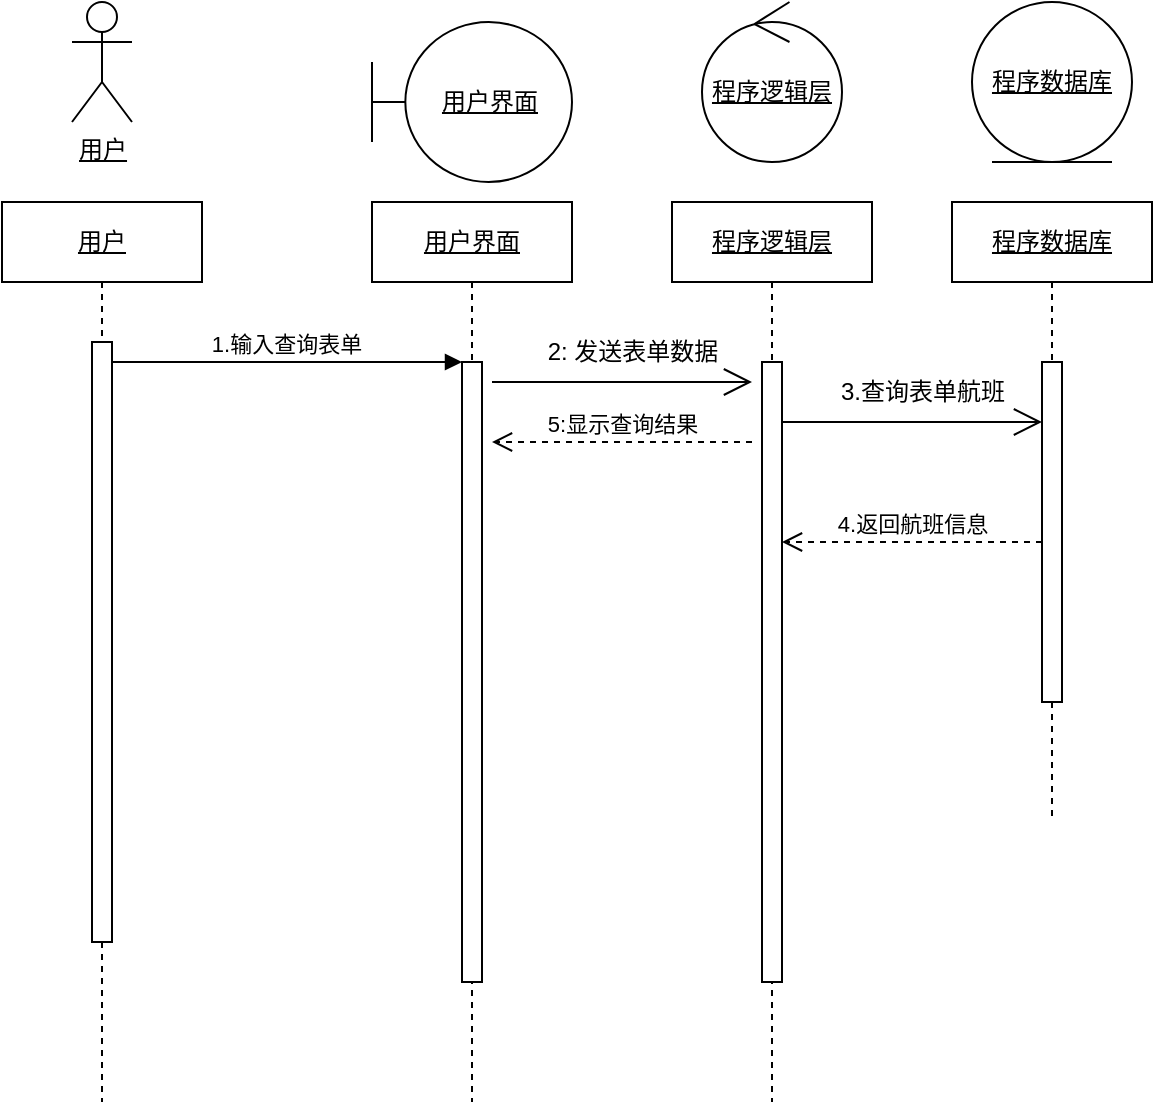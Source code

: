<mxfile version="21.2.1" type="github">
  <diagram name="第 1 页" id="rglEDFyk3wj6aJLoS3HV">
    <mxGraphModel dx="1235" dy="1863" grid="1" gridSize="10" guides="1" tooltips="1" connect="1" arrows="1" fold="1" page="1" pageScale="1" pageWidth="827" pageHeight="1169" math="0" shadow="0">
      <root>
        <mxCell id="0" />
        <mxCell id="1" parent="0" />
        <mxCell id="sTDOF5yO2RP8pIO-FYVl-1" value="&lt;u&gt;用户&lt;/u&gt;" style="shape=umlLifeline;perimeter=lifelinePerimeter;whiteSpace=wrap;html=1;container=0;dropTarget=0;collapsible=0;recursiveResize=0;outlineConnect=0;portConstraint=eastwest;newEdgeStyle={&quot;edgeStyle&quot;:&quot;elbowEdgeStyle&quot;,&quot;elbow&quot;:&quot;vertical&quot;,&quot;curved&quot;:0,&quot;rounded&quot;:0};" vertex="1" parent="1">
          <mxGeometry x="35" y="40" width="100" height="450" as="geometry" />
        </mxCell>
        <mxCell id="sTDOF5yO2RP8pIO-FYVl-2" value="" style="html=1;points=[];perimeter=orthogonalPerimeter;outlineConnect=0;targetShapes=umlLifeline;portConstraint=eastwest;newEdgeStyle={&quot;edgeStyle&quot;:&quot;elbowEdgeStyle&quot;,&quot;elbow&quot;:&quot;vertical&quot;,&quot;curved&quot;:0,&quot;rounded&quot;:0};" vertex="1" parent="sTDOF5yO2RP8pIO-FYVl-1">
          <mxGeometry x="45" y="70" width="10" height="300" as="geometry" />
        </mxCell>
        <mxCell id="sTDOF5yO2RP8pIO-FYVl-4" value="&lt;u&gt;用户界面&lt;/u&gt;" style="shape=umlLifeline;perimeter=lifelinePerimeter;whiteSpace=wrap;html=1;container=0;dropTarget=0;collapsible=0;recursiveResize=0;outlineConnect=0;portConstraint=eastwest;newEdgeStyle={&quot;edgeStyle&quot;:&quot;elbowEdgeStyle&quot;,&quot;elbow&quot;:&quot;vertical&quot;,&quot;curved&quot;:0,&quot;rounded&quot;:0};" vertex="1" parent="1">
          <mxGeometry x="220" y="40" width="100" height="450" as="geometry" />
        </mxCell>
        <mxCell id="sTDOF5yO2RP8pIO-FYVl-5" value="" style="html=1;points=[];perimeter=orthogonalPerimeter;outlineConnect=0;targetShapes=umlLifeline;portConstraint=eastwest;newEdgeStyle={&quot;edgeStyle&quot;:&quot;elbowEdgeStyle&quot;,&quot;elbow&quot;:&quot;vertical&quot;,&quot;curved&quot;:0,&quot;rounded&quot;:0};" vertex="1" parent="sTDOF5yO2RP8pIO-FYVl-4">
          <mxGeometry x="45" y="80" width="10" height="310" as="geometry" />
        </mxCell>
        <mxCell id="sTDOF5yO2RP8pIO-FYVl-6" value="1.输入查询表单" style="html=1;verticalAlign=bottom;endArrow=block;edgeStyle=elbowEdgeStyle;elbow=vertical;curved=0;rounded=0;" edge="1" parent="1" source="sTDOF5yO2RP8pIO-FYVl-2" target="sTDOF5yO2RP8pIO-FYVl-5">
          <mxGeometry x="-0.005" relative="1" as="geometry">
            <mxPoint x="195" y="130" as="sourcePoint" />
            <Array as="points">
              <mxPoint x="180" y="120" />
            </Array>
            <mxPoint as="offset" />
          </mxGeometry>
        </mxCell>
        <mxCell id="sTDOF5yO2RP8pIO-FYVl-7" value="&lt;u&gt;程序逻辑层&lt;/u&gt;" style="shape=umlLifeline;perimeter=lifelinePerimeter;whiteSpace=wrap;html=1;container=0;dropTarget=0;collapsible=0;recursiveResize=0;outlineConnect=0;portConstraint=eastwest;newEdgeStyle={&quot;edgeStyle&quot;:&quot;elbowEdgeStyle&quot;,&quot;elbow&quot;:&quot;vertical&quot;,&quot;curved&quot;:0,&quot;rounded&quot;:0};" vertex="1" parent="1">
          <mxGeometry x="370" y="40" width="100" height="450" as="geometry" />
        </mxCell>
        <mxCell id="sTDOF5yO2RP8pIO-FYVl-8" value="" style="html=1;points=[];perimeter=orthogonalPerimeter;outlineConnect=0;targetShapes=umlLifeline;portConstraint=eastwest;newEdgeStyle={&quot;edgeStyle&quot;:&quot;elbowEdgeStyle&quot;,&quot;elbow&quot;:&quot;vertical&quot;,&quot;curved&quot;:0,&quot;rounded&quot;:0};" vertex="1" parent="sTDOF5yO2RP8pIO-FYVl-7">
          <mxGeometry x="45" y="80" width="10" height="310" as="geometry" />
        </mxCell>
        <mxCell id="sTDOF5yO2RP8pIO-FYVl-9" value="&lt;u&gt;程序数据库&lt;/u&gt;" style="shape=umlLifeline;perimeter=lifelinePerimeter;whiteSpace=wrap;html=1;container=0;dropTarget=0;collapsible=0;recursiveResize=0;outlineConnect=0;portConstraint=eastwest;newEdgeStyle={&quot;edgeStyle&quot;:&quot;elbowEdgeStyle&quot;,&quot;elbow&quot;:&quot;vertical&quot;,&quot;curved&quot;:0,&quot;rounded&quot;:0};" vertex="1" parent="1">
          <mxGeometry x="510" y="40" width="100" height="310" as="geometry" />
        </mxCell>
        <mxCell id="sTDOF5yO2RP8pIO-FYVl-10" value="" style="html=1;points=[];perimeter=orthogonalPerimeter;outlineConnect=0;targetShapes=umlLifeline;portConstraint=eastwest;newEdgeStyle={&quot;edgeStyle&quot;:&quot;elbowEdgeStyle&quot;,&quot;elbow&quot;:&quot;vertical&quot;,&quot;curved&quot;:0,&quot;rounded&quot;:0};" vertex="1" parent="sTDOF5yO2RP8pIO-FYVl-9">
          <mxGeometry x="45" y="80" width="10" height="170" as="geometry" />
        </mxCell>
        <mxCell id="sTDOF5yO2RP8pIO-FYVl-13" value="" style="endArrow=open;endFill=1;endSize=12;html=1;rounded=0;" edge="1" parent="1">
          <mxGeometry width="160" relative="1" as="geometry">
            <mxPoint x="280" y="130" as="sourcePoint" />
            <mxPoint x="410" y="130" as="targetPoint" />
          </mxGeometry>
        </mxCell>
        <mxCell id="sTDOF5yO2RP8pIO-FYVl-14" value="&lt;u style=&quot;border-color: var(--border-color);&quot;&gt;用户界面&lt;/u&gt;" style="shape=umlBoundary;whiteSpace=wrap;html=1;" vertex="1" parent="1">
          <mxGeometry x="220" y="-50" width="100" height="80" as="geometry" />
        </mxCell>
        <mxCell id="sTDOF5yO2RP8pIO-FYVl-15" value="&lt;u style=&quot;border-color: var(--border-color);&quot;&gt;程序逻辑层&lt;/u&gt;" style="ellipse;shape=umlControl;whiteSpace=wrap;html=1;" vertex="1" parent="1">
          <mxGeometry x="385" y="-60" width="70" height="80" as="geometry" />
        </mxCell>
        <mxCell id="sTDOF5yO2RP8pIO-FYVl-16" value="&lt;u style=&quot;border-color: var(--border-color);&quot;&gt;程序数据库&lt;/u&gt;" style="ellipse;shape=umlEntity;whiteSpace=wrap;html=1;" vertex="1" parent="1">
          <mxGeometry x="520" y="-60" width="80" height="80" as="geometry" />
        </mxCell>
        <mxCell id="sTDOF5yO2RP8pIO-FYVl-18" value="5:显示查询结果" style="html=1;verticalAlign=bottom;endArrow=open;dashed=1;endSize=8;edgeStyle=elbowEdgeStyle;elbow=vertical;curved=0;rounded=0;" edge="1" parent="1">
          <mxGeometry x="0.006" relative="1" as="geometry">
            <mxPoint x="410" y="160" as="sourcePoint" />
            <mxPoint x="280" y="160.09" as="targetPoint" />
            <mxPoint as="offset" />
          </mxGeometry>
        </mxCell>
        <mxCell id="sTDOF5yO2RP8pIO-FYVl-19" value="4.返回航班信息" style="html=1;verticalAlign=bottom;endArrow=open;dashed=1;endSize=8;edgeStyle=elbowEdgeStyle;elbow=vertical;curved=0;rounded=0;" edge="1" parent="1">
          <mxGeometry relative="1" as="geometry">
            <mxPoint x="555" y="210" as="sourcePoint" />
            <mxPoint x="425" y="210.09" as="targetPoint" />
          </mxGeometry>
        </mxCell>
        <mxCell id="sTDOF5yO2RP8pIO-FYVl-20" value="&lt;u style=&quot;border-color: var(--border-color);&quot;&gt;用户&lt;/u&gt;" style="shape=umlActor;verticalLabelPosition=bottom;verticalAlign=top;html=1;outlineConnect=0;" vertex="1" parent="1">
          <mxGeometry x="70" y="-60" width="30" height="60" as="geometry" />
        </mxCell>
        <mxCell id="sTDOF5yO2RP8pIO-FYVl-26" value="2: 发送表单数据" style="text;html=1;align=center;verticalAlign=middle;resizable=0;points=[];autosize=1;strokeColor=none;fillColor=none;" vertex="1" parent="1">
          <mxGeometry x="295" y="100" width="110" height="30" as="geometry" />
        </mxCell>
        <mxCell id="sTDOF5yO2RP8pIO-FYVl-32" value="" style="endArrow=open;endFill=1;endSize=12;html=1;rounded=0;" edge="1" parent="1">
          <mxGeometry width="160" relative="1" as="geometry">
            <mxPoint x="425" y="150" as="sourcePoint" />
            <mxPoint x="555" y="150" as="targetPoint" />
          </mxGeometry>
        </mxCell>
        <mxCell id="sTDOF5yO2RP8pIO-FYVl-33" value="3.查询表单航班" style="text;html=1;align=center;verticalAlign=middle;resizable=0;points=[];autosize=1;strokeColor=none;fillColor=none;" vertex="1" parent="1">
          <mxGeometry x="440" y="120" width="110" height="30" as="geometry" />
        </mxCell>
      </root>
    </mxGraphModel>
  </diagram>
</mxfile>
